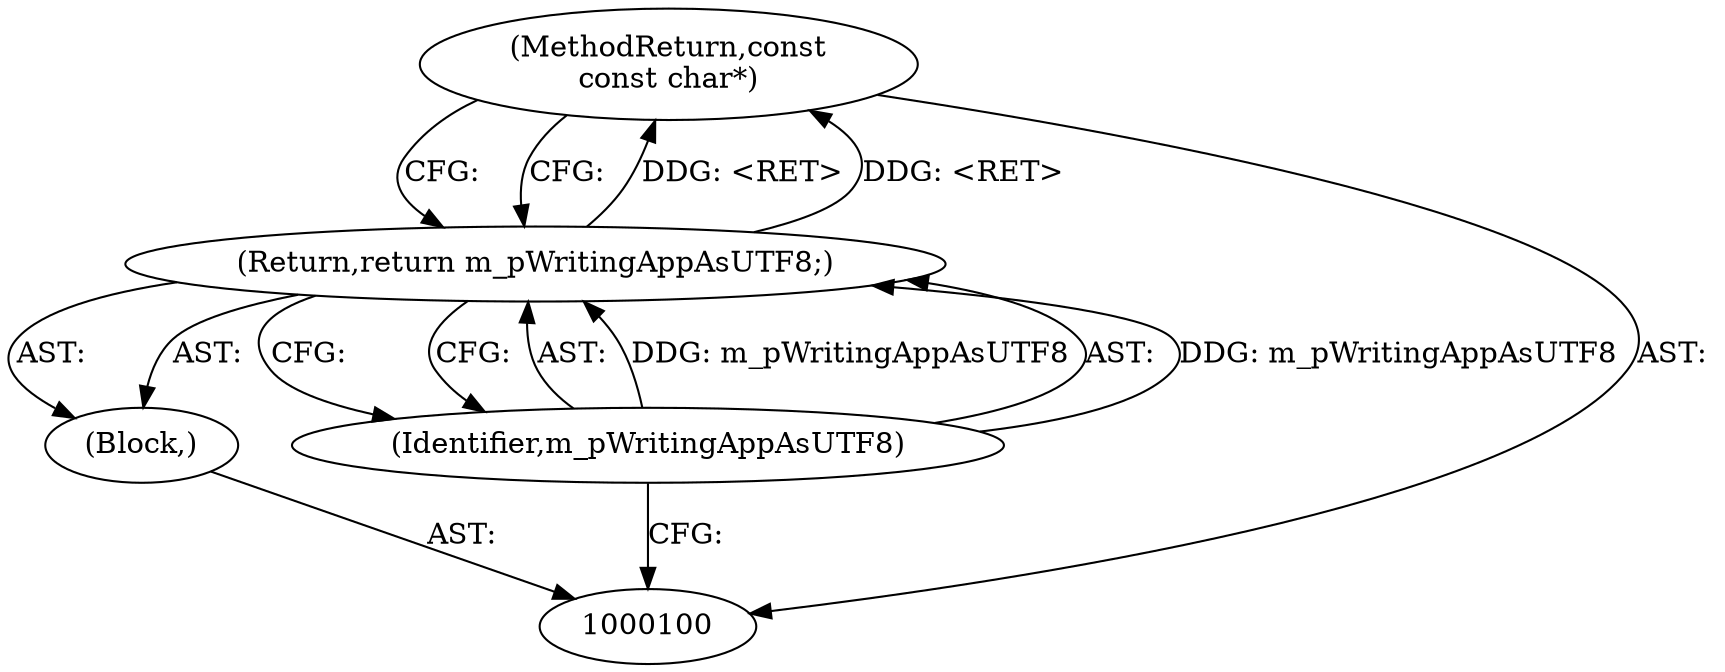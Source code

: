 digraph "0_Android_04839626ed859623901ebd3a5fd483982186b59d_138" {
"1000104" [label="(MethodReturn,const\nconst char*)"];
"1000101" [label="(Block,)"];
"1000102" [label="(Return,return m_pWritingAppAsUTF8;)"];
"1000103" [label="(Identifier,m_pWritingAppAsUTF8)"];
"1000104" -> "1000100"  [label="AST: "];
"1000104" -> "1000102"  [label="CFG: "];
"1000102" -> "1000104"  [label="DDG: <RET>"];
"1000101" -> "1000100"  [label="AST: "];
"1000102" -> "1000101"  [label="AST: "];
"1000102" -> "1000101"  [label="AST: "];
"1000102" -> "1000103"  [label="CFG: "];
"1000103" -> "1000102"  [label="AST: "];
"1000104" -> "1000102"  [label="CFG: "];
"1000102" -> "1000104"  [label="DDG: <RET>"];
"1000103" -> "1000102"  [label="DDG: m_pWritingAppAsUTF8"];
"1000103" -> "1000102"  [label="AST: "];
"1000103" -> "1000100"  [label="CFG: "];
"1000102" -> "1000103"  [label="CFG: "];
"1000103" -> "1000102"  [label="DDG: m_pWritingAppAsUTF8"];
}
